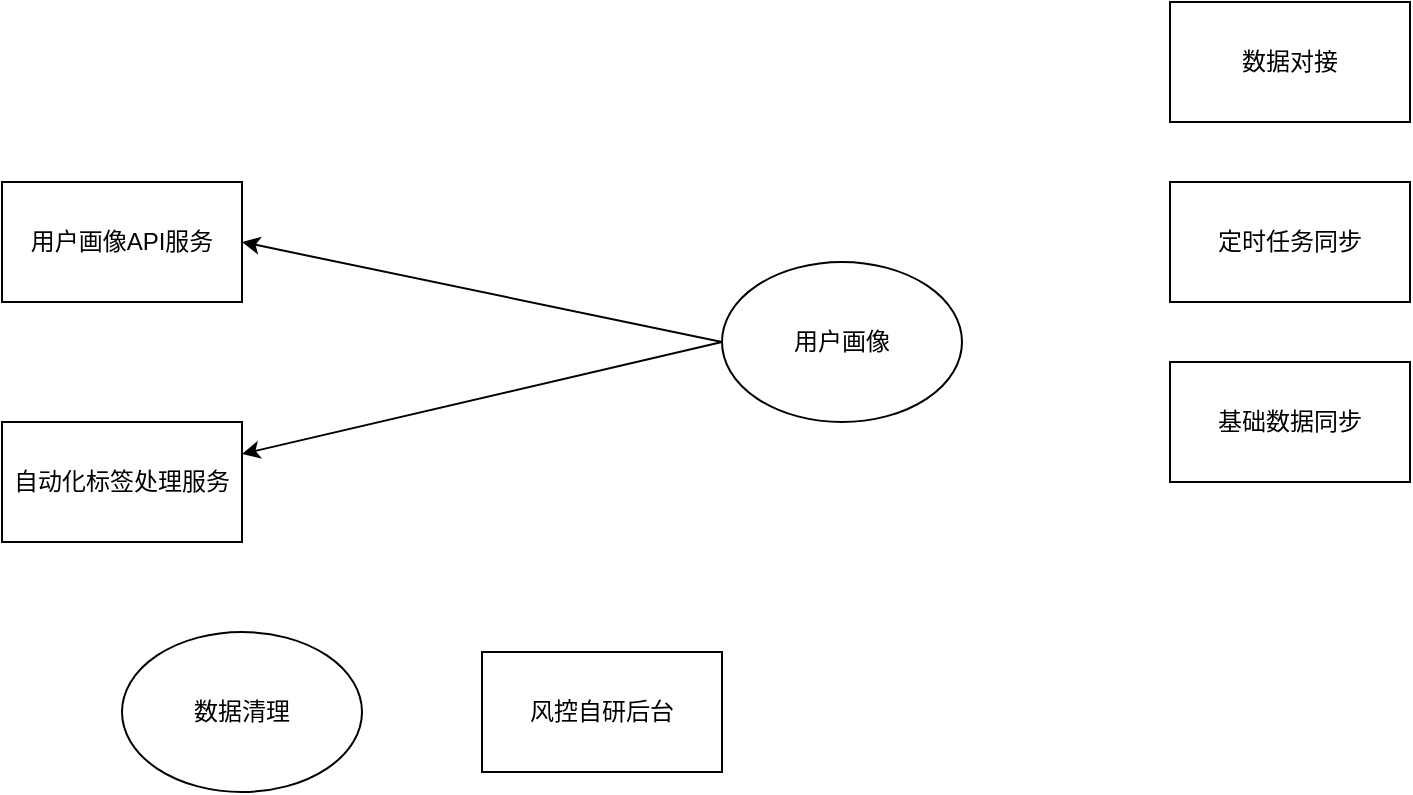 <mxfile version="13.9.9" type="device"><diagram id="zBldxx4zKZUaR8ejRoj1" name="第 1 页"><mxGraphModel dx="2249" dy="822" grid="1" gridSize="10" guides="1" tooltips="1" connect="1" arrows="1" fold="1" page="1" pageScale="1" pageWidth="827" pageHeight="1169" math="0" shadow="0"><root><mxCell id="0"/><mxCell id="1" parent="0"/><mxCell id="gHKMD9-c9s_FuvTmVfqV-3" value="风控自研后台" style="rounded=0;whiteSpace=wrap;html=1;" vertex="1" parent="1"><mxGeometry x="-50" y="545" width="120" height="60" as="geometry"/></mxCell><mxCell id="gHKMD9-c9s_FuvTmVfqV-4" value="定时任务同步" style="rounded=0;whiteSpace=wrap;html=1;" vertex="1" parent="1"><mxGeometry x="294" y="310" width="120" height="60" as="geometry"/></mxCell><mxCell id="gHKMD9-c9s_FuvTmVfqV-5" value="基础数据同步" style="rounded=0;whiteSpace=wrap;html=1;" vertex="1" parent="1"><mxGeometry x="294" y="400" width="120" height="60" as="geometry"/></mxCell><mxCell id="gHKMD9-c9s_FuvTmVfqV-6" value="数据对接" style="rounded=0;whiteSpace=wrap;html=1;" vertex="1" parent="1"><mxGeometry x="294" y="220" width="120" height="60" as="geometry"/></mxCell><mxCell id="gHKMD9-c9s_FuvTmVfqV-9" value="&lt;span&gt;用户画像API服务&lt;/span&gt;" style="rounded=0;whiteSpace=wrap;html=1;" vertex="1" parent="1"><mxGeometry x="-290" y="310" width="120" height="60" as="geometry"/></mxCell><mxCell id="gHKMD9-c9s_FuvTmVfqV-10" value="&lt;span&gt;自动化标签处理服务&lt;/span&gt;" style="rounded=0;whiteSpace=wrap;html=1;" vertex="1" parent="1"><mxGeometry x="-290" y="430" width="120" height="60" as="geometry"/></mxCell><mxCell id="gHKMD9-c9s_FuvTmVfqV-11" value="&lt;span&gt;用户画像&lt;/span&gt;" style="ellipse;whiteSpace=wrap;html=1;" vertex="1" parent="1"><mxGeometry x="70" y="350" width="120" height="80" as="geometry"/></mxCell><mxCell id="gHKMD9-c9s_FuvTmVfqV-12" value="&lt;span&gt;数据清理&lt;/span&gt;" style="ellipse;whiteSpace=wrap;html=1;" vertex="1" parent="1"><mxGeometry x="-230" y="535" width="120" height="80" as="geometry"/></mxCell><mxCell id="gHKMD9-c9s_FuvTmVfqV-13" value="" style="endArrow=classic;html=1;exitX=0;exitY=0.5;exitDx=0;exitDy=0;" edge="1" parent="1" source="gHKMD9-c9s_FuvTmVfqV-11" target="gHKMD9-c9s_FuvTmVfqV-10"><mxGeometry width="50" height="50" relative="1" as="geometry"><mxPoint x="-90" y="480" as="sourcePoint"/><mxPoint x="-40" y="430" as="targetPoint"/></mxGeometry></mxCell><mxCell id="gHKMD9-c9s_FuvTmVfqV-14" value="" style="endArrow=classic;html=1;exitX=0;exitY=0.5;exitDx=0;exitDy=0;entryX=1;entryY=0.5;entryDx=0;entryDy=0;" edge="1" parent="1" source="gHKMD9-c9s_FuvTmVfqV-11" target="gHKMD9-c9s_FuvTmVfqV-9"><mxGeometry width="50" height="50" relative="1" as="geometry"><mxPoint x="-100" y="360" as="sourcePoint"/><mxPoint x="-50" y="310" as="targetPoint"/></mxGeometry></mxCell></root></mxGraphModel></diagram></mxfile>